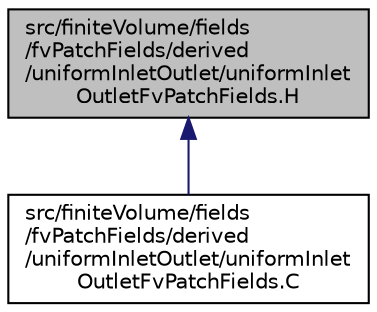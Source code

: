 digraph "src/finiteVolume/fields/fvPatchFields/derived/uniformInletOutlet/uniformInletOutletFvPatchFields.H"
{
  bgcolor="transparent";
  edge [fontname="Helvetica",fontsize="10",labelfontname="Helvetica",labelfontsize="10"];
  node [fontname="Helvetica",fontsize="10",shape=record];
  Node1 [label="src/finiteVolume/fields\l/fvPatchFields/derived\l/uniformInletOutlet/uniformInlet\lOutletFvPatchFields.H",height=0.2,width=0.4,color="black", fillcolor="grey75", style="filled", fontcolor="black"];
  Node1 -> Node2 [dir="back",color="midnightblue",fontsize="10",style="solid",fontname="Helvetica"];
  Node2 [label="src/finiteVolume/fields\l/fvPatchFields/derived\l/uniformInletOutlet/uniformInlet\lOutletFvPatchFields.C",height=0.2,width=0.4,color="black",URL="$a05653.html"];
}
